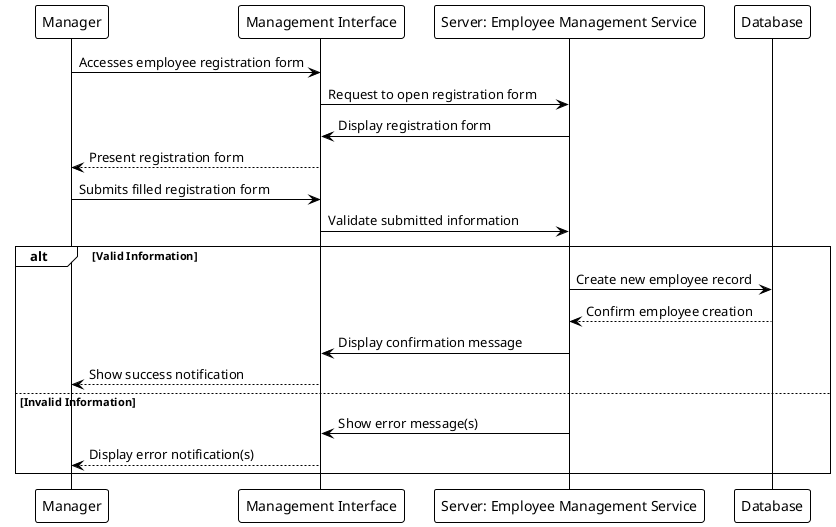 @startuml
!theme plain

participant Manager as mgr
participant "Management Interface" as mngInt
participant "Server: Employee Management Service" as empServ
participant "Database" as db

mgr -> mngInt : Accesses employee registration form
mngInt -> empServ : Request to open registration form
empServ -> mngInt : Display registration form
mngInt --> mgr : Present registration form

mgr -> mngInt : Submits filled registration form
mngInt -> empServ : Validate submitted information
alt Valid Information
    empServ -> db : Create new employee record
    db --> empServ : Confirm employee creation
    empServ -> mngInt : Display confirmation message
    mngInt --> mgr : Show success notification
else Invalid Information
    empServ -> mngInt : Show error message(s)
    mngInt --> mgr : Display error notification(s)
end

@enduml